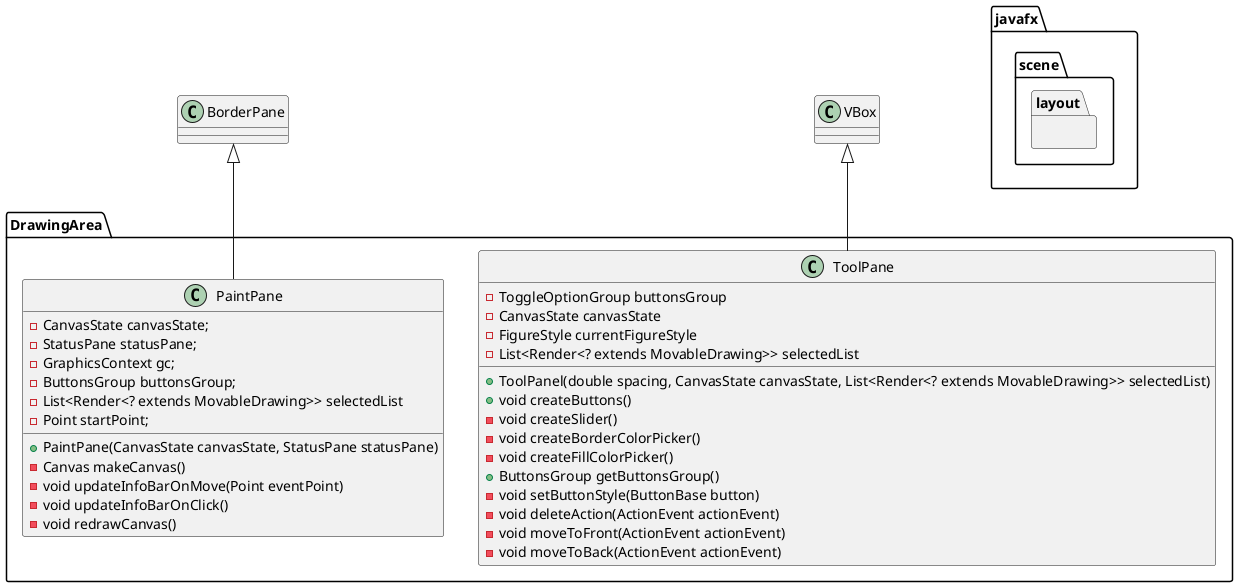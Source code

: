 @startuml
'https://plantuml.com/sequence-diagram

package DrawingArea{

class ToolPane {
    - ToggleOptionGroup buttonsGroup
    - CanvasState canvasState
    - FigureStyle currentFigureStyle
    - List<Render<? extends MovableDrawing>> selectedList

    + ToolPanel(double spacing, CanvasState canvasState, List<Render<? extends MovableDrawing>> selectedList)
    + void createButtons()
    - void createSlider()
    - void createBorderColorPicker()
    - void createFillColorPicker()
    + ButtonsGroup getButtonsGroup()
    - void setButtonStyle(ButtonBase button)
    - void deleteAction(ActionEvent actionEvent)
    - void moveToFront(ActionEvent actionEvent)
    - void moveToBack(ActionEvent actionEvent)
}

class PaintPane {
    -CanvasState canvasState;
    - StatusPane statusPane;
    - GraphicsContext gc;
    - ButtonsGroup buttonsGroup;
    - List<Render<? extends MovableDrawing>> selectedList
    - Point startPoint;
    + PaintPane(CanvasState canvasState, StatusPane statusPane)
    - Canvas makeCanvas()
    - void updateInfoBarOnMove(Point eventPoint)
    - void updateInfoBarOnClick()
    - void redrawCanvas()
}
}

package javafx.scene.layout {
    .BorderPane <|-- PaintPane
    .VBox <|-- ToolPane
}
@enduml